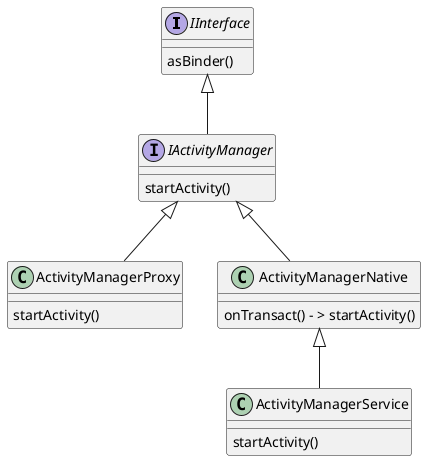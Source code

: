 @startuml

interface IInterface
IInterface : asBinder()

interface IActivityManager
IActivityManager : startActivity()

class ActivityManagerProxy
ActivityManagerProxy : startActivity()

class ActivityManagerNative
ActivityManagerNative : onTransact() - > startActivity()

class ActivityManagerService
ActivityManagerService : startActivity()

IInterface <|-- IActivityManager
IActivityManager <|-- ActivityManagerProxy
IActivityManager <|-- ActivityManagerNative
ActivityManagerNative <|-- ActivityManagerService

@enduml